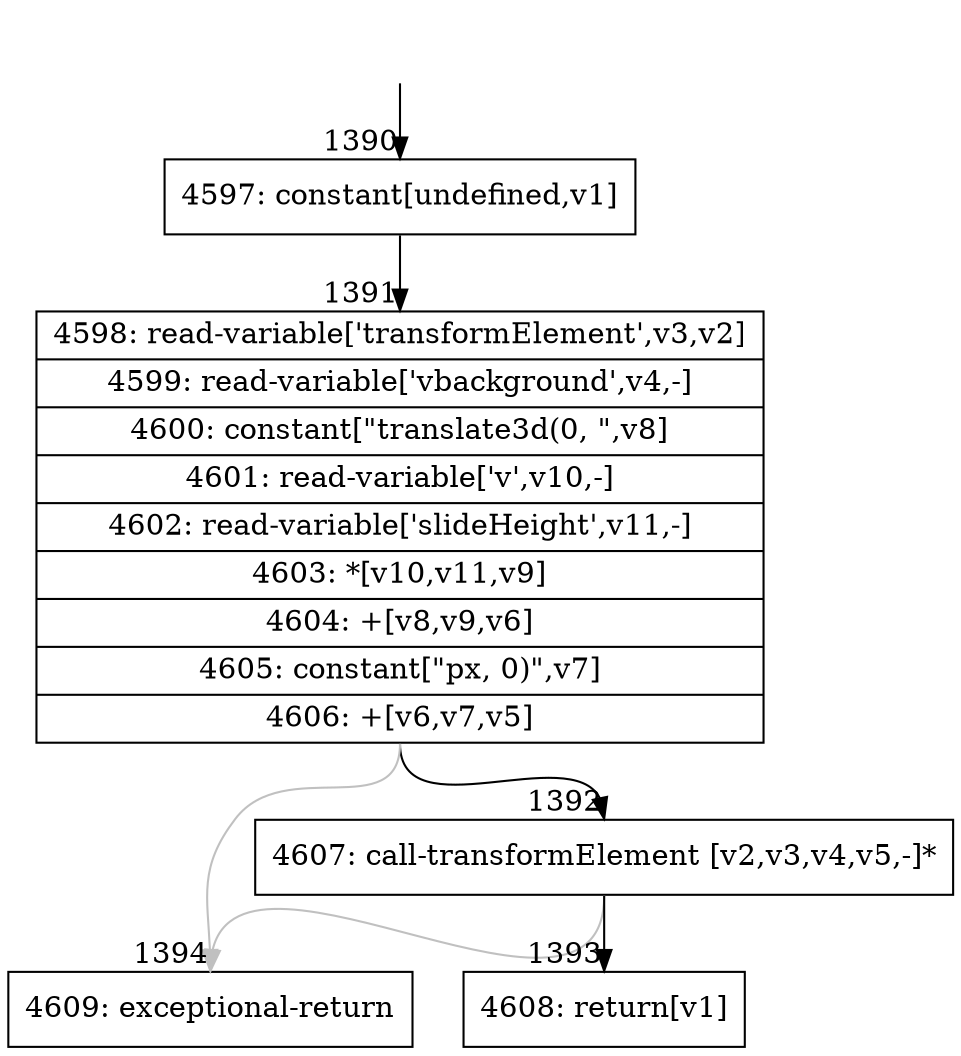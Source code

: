 digraph {
rankdir="TD"
BB_entry91[shape=none,label=""];
BB_entry91 -> BB1390 [tailport=s, headport=n, headlabel="    1390"]
BB1390 [shape=record label="{4597: constant[undefined,v1]}" ] 
BB1390 -> BB1391 [tailport=s, headport=n, headlabel="      1391"]
BB1391 [shape=record label="{4598: read-variable['transformElement',v3,v2]|4599: read-variable['vbackground',v4,-]|4600: constant[\"translate3d(0, \",v8]|4601: read-variable['v',v10,-]|4602: read-variable['slideHeight',v11,-]|4603: *[v10,v11,v9]|4604: +[v8,v9,v6]|4605: constant[\"px, 0)\",v7]|4606: +[v6,v7,v5]}" ] 
BB1391 -> BB1392 [tailport=s, headport=n, headlabel="      1392"]
BB1391 -> BB1394 [tailport=s, headport=n, color=gray, headlabel="      1394"]
BB1392 [shape=record label="{4607: call-transformElement [v2,v3,v4,v5,-]*}" ] 
BB1392 -> BB1393 [tailport=s, headport=n, headlabel="      1393"]
BB1392 -> BB1394 [tailport=s, headport=n, color=gray]
BB1393 [shape=record label="{4608: return[v1]}" ] 
BB1394 [shape=record label="{4609: exceptional-return}" ] 
//#$~ 1773
}
